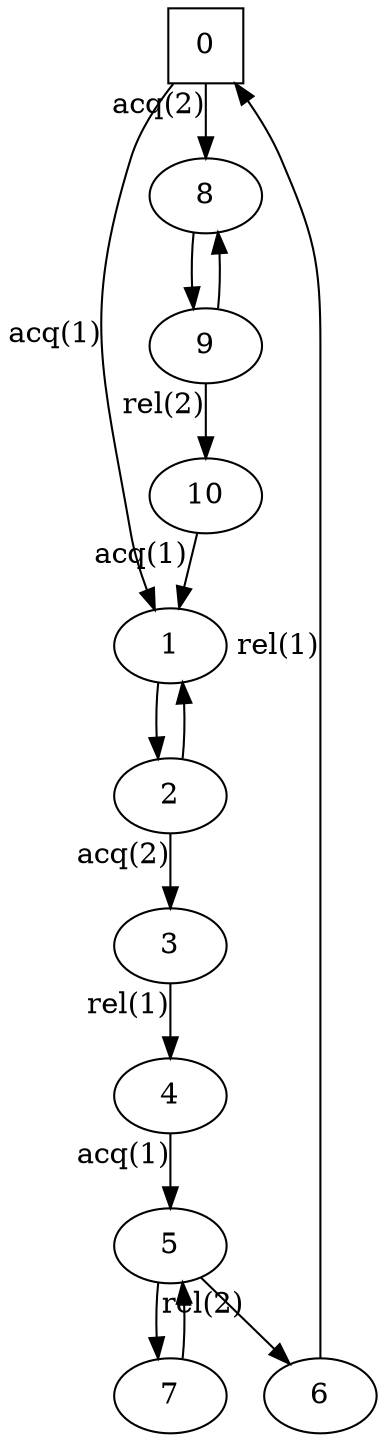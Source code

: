 digraph auto_5{
0[shape=square];
1;
2;
3;
4;
5;
6;
7;
8;
9;
10;
9 -> 10[xlabel="rel(2)"];
9 -> 8;
5 -> 6[xlabel="rel(2)"];
5 -> 7;
3 -> 4[xlabel="rel(1)"];
2 -> 1;
2 -> 3[xlabel="acq(2)"];
6 -> 0[xlabel="rel(1)"];
7 -> 5;
4 -> 5[xlabel="acq(1)"];
10 -> 1[xlabel="acq(1)"];
1 -> 2;
0 -> 1[xlabel="acq(1)"];
0 -> 8[xlabel="acq(2)"];
8 -> 9;
}
